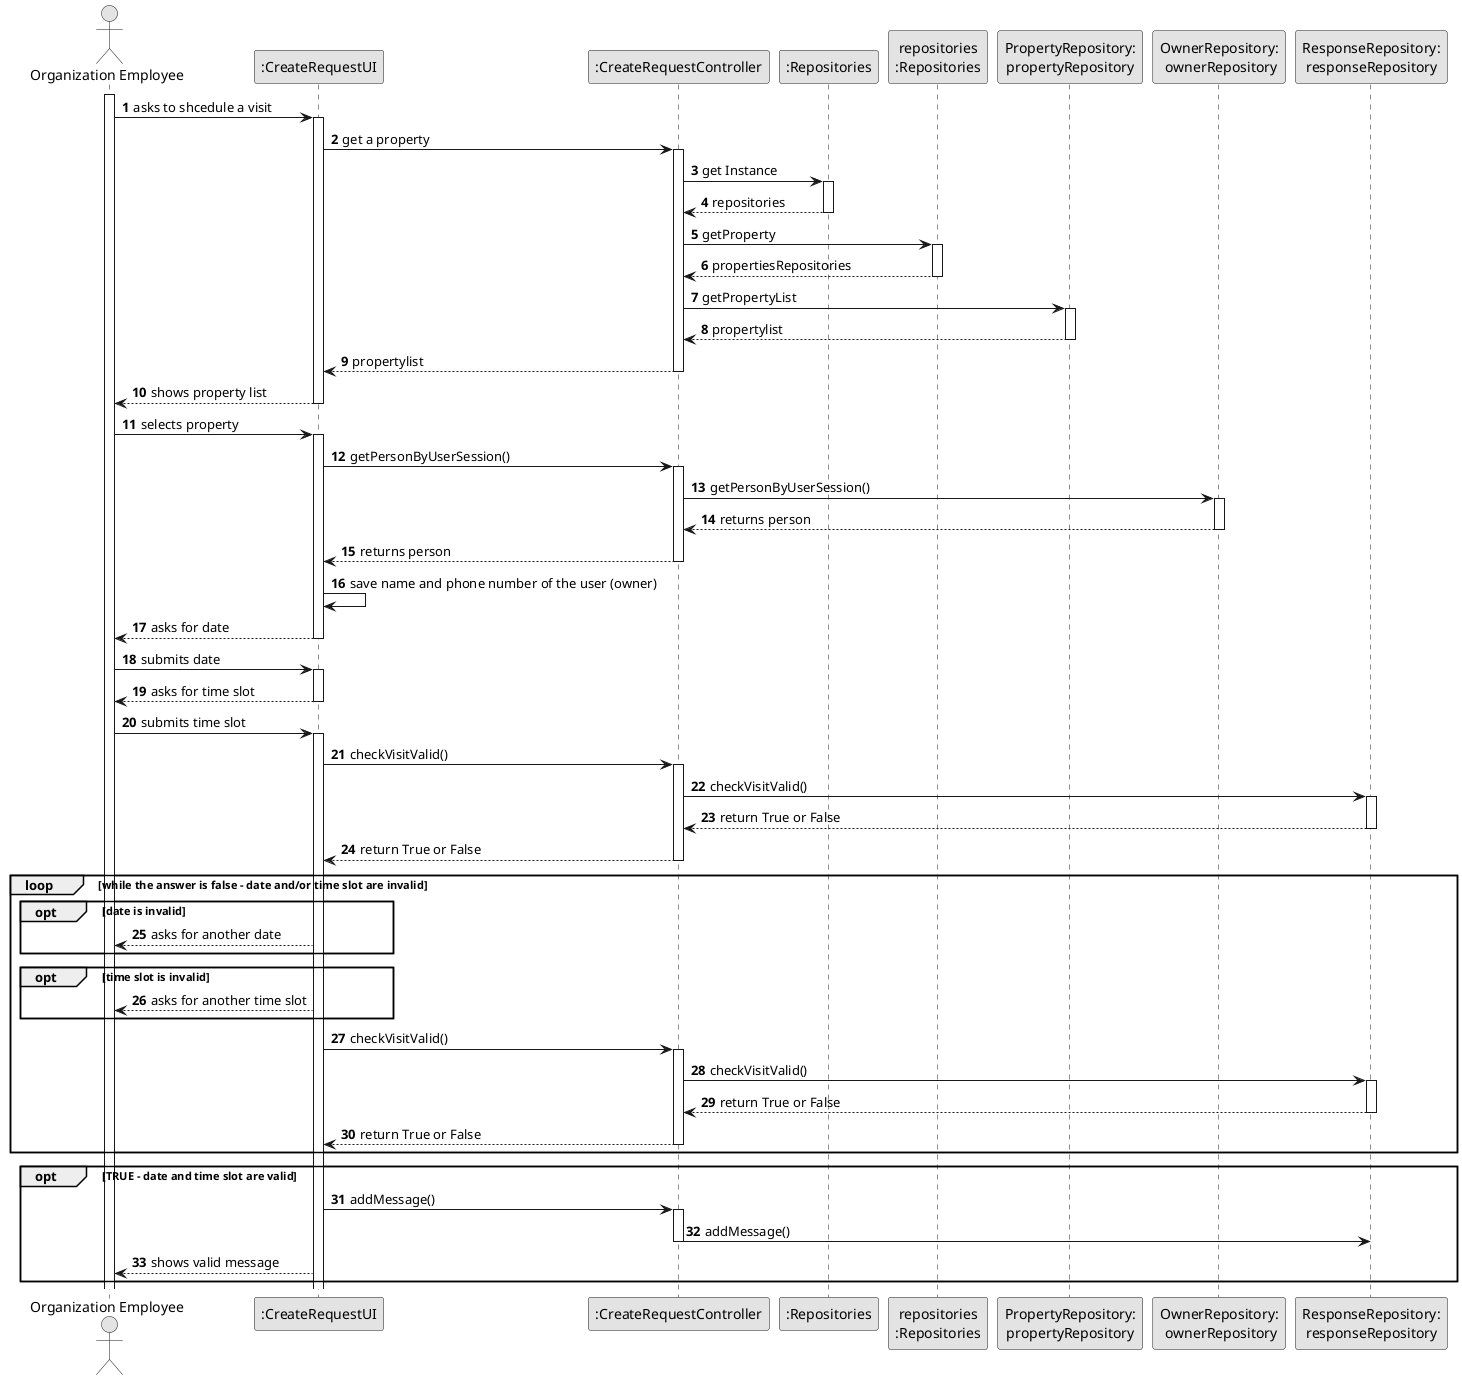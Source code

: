 @startuml
skinparam monochrome true
skinparam packageStyle rectangle
skinparam shadowing false

autonumber

'hide footbox
actor "Organization Employee" as ADM
participant ":CreateRequestUI" as UI
participant ":CreateRequestController" as CTRL
participant ":Repositories" as Rep
participant "repositories\n:Repositories" as PLAT
participant "PropertyRepository:\npropertyRepository" as PropRep
participant "OwnerRepository:\n ownerRepository" as OwnRep
participant "ResponseRepository:\nresponseRepository" as RespRep

activate ADM

        ADM -> UI : asks to shcedule a visit
        activate UI

        UI -> CTRL : get a property
        activate CTRL
        CTRL-> Rep : get Instance
                activate Rep
                Rep --> CTRL :repositories
                deactivate Rep

        CTRL -> PLAT : getProperty
                activate PLAT
                PLAT--> CTRL : propertiesRepositories
                deactivate PLAT

        CTRL -> PropRep : getPropertyList
        activate PropRep
        PropRep --> CTRL: propertylist
        deactivate PropRep

        CTRL --> UI : propertylist
        deactivate CTRL

        UI --> ADM : shows property list
        deactivate UI


    ADM -> UI :  selects property
    activate UI

    UI -> CTRL : getPersonByUserSession()
    activate CTRL

    CTRL -> OwnRep : getPersonByUserSession()
    activate OwnRep

    OwnRep --> CTRL : returns person
    deactivate OwnRep

    CTRL --> UI : returns person
    deactivate CTRL

    UI -> UI : save name and phone number of the user (owner)

    UI --> ADM : asks for date
    deactivate UI

    ADM -> UI :  submits date
    activate UI

    UI -->ADM : asks for time slot
    deactivate UI

    ADM -> UI : submits time slot
    activate UI

    UI -> CTRL : checkVisitValid()
        activate CTRL

    CTRL -> RespRep :  checkVisitValid()
    activate RespRep

    RespRep --> CTRL : return True or False
    deactivate RespRep

    CTRL --> UI : return True or False
    deactivate CTRL
loop while the answer is false - date and/or time slot are invalid

opt date is invalid
 UI --> ADM : asks for another date
end

opt time slot is invalid
UI --> ADM : asks for another time slot
end
 UI -> CTRL : checkVisitValid()
        activate CTRL

    CTRL -> RespRep :  checkVisitValid()
    activate RespRep

    RespRep --> CTRL : return True or False
    deactivate RespRep

    CTRL --> UI : return True or False
    deactivate CTRL

end

opt TRUE - date and time slot are valid

        UI-> CTRL : addMessage()
        activate CTRL

        CTRL -> RespRep : addMessage()
        deactivate CTRL

        UI --> ADM  : shows valid message

    end



@enduml